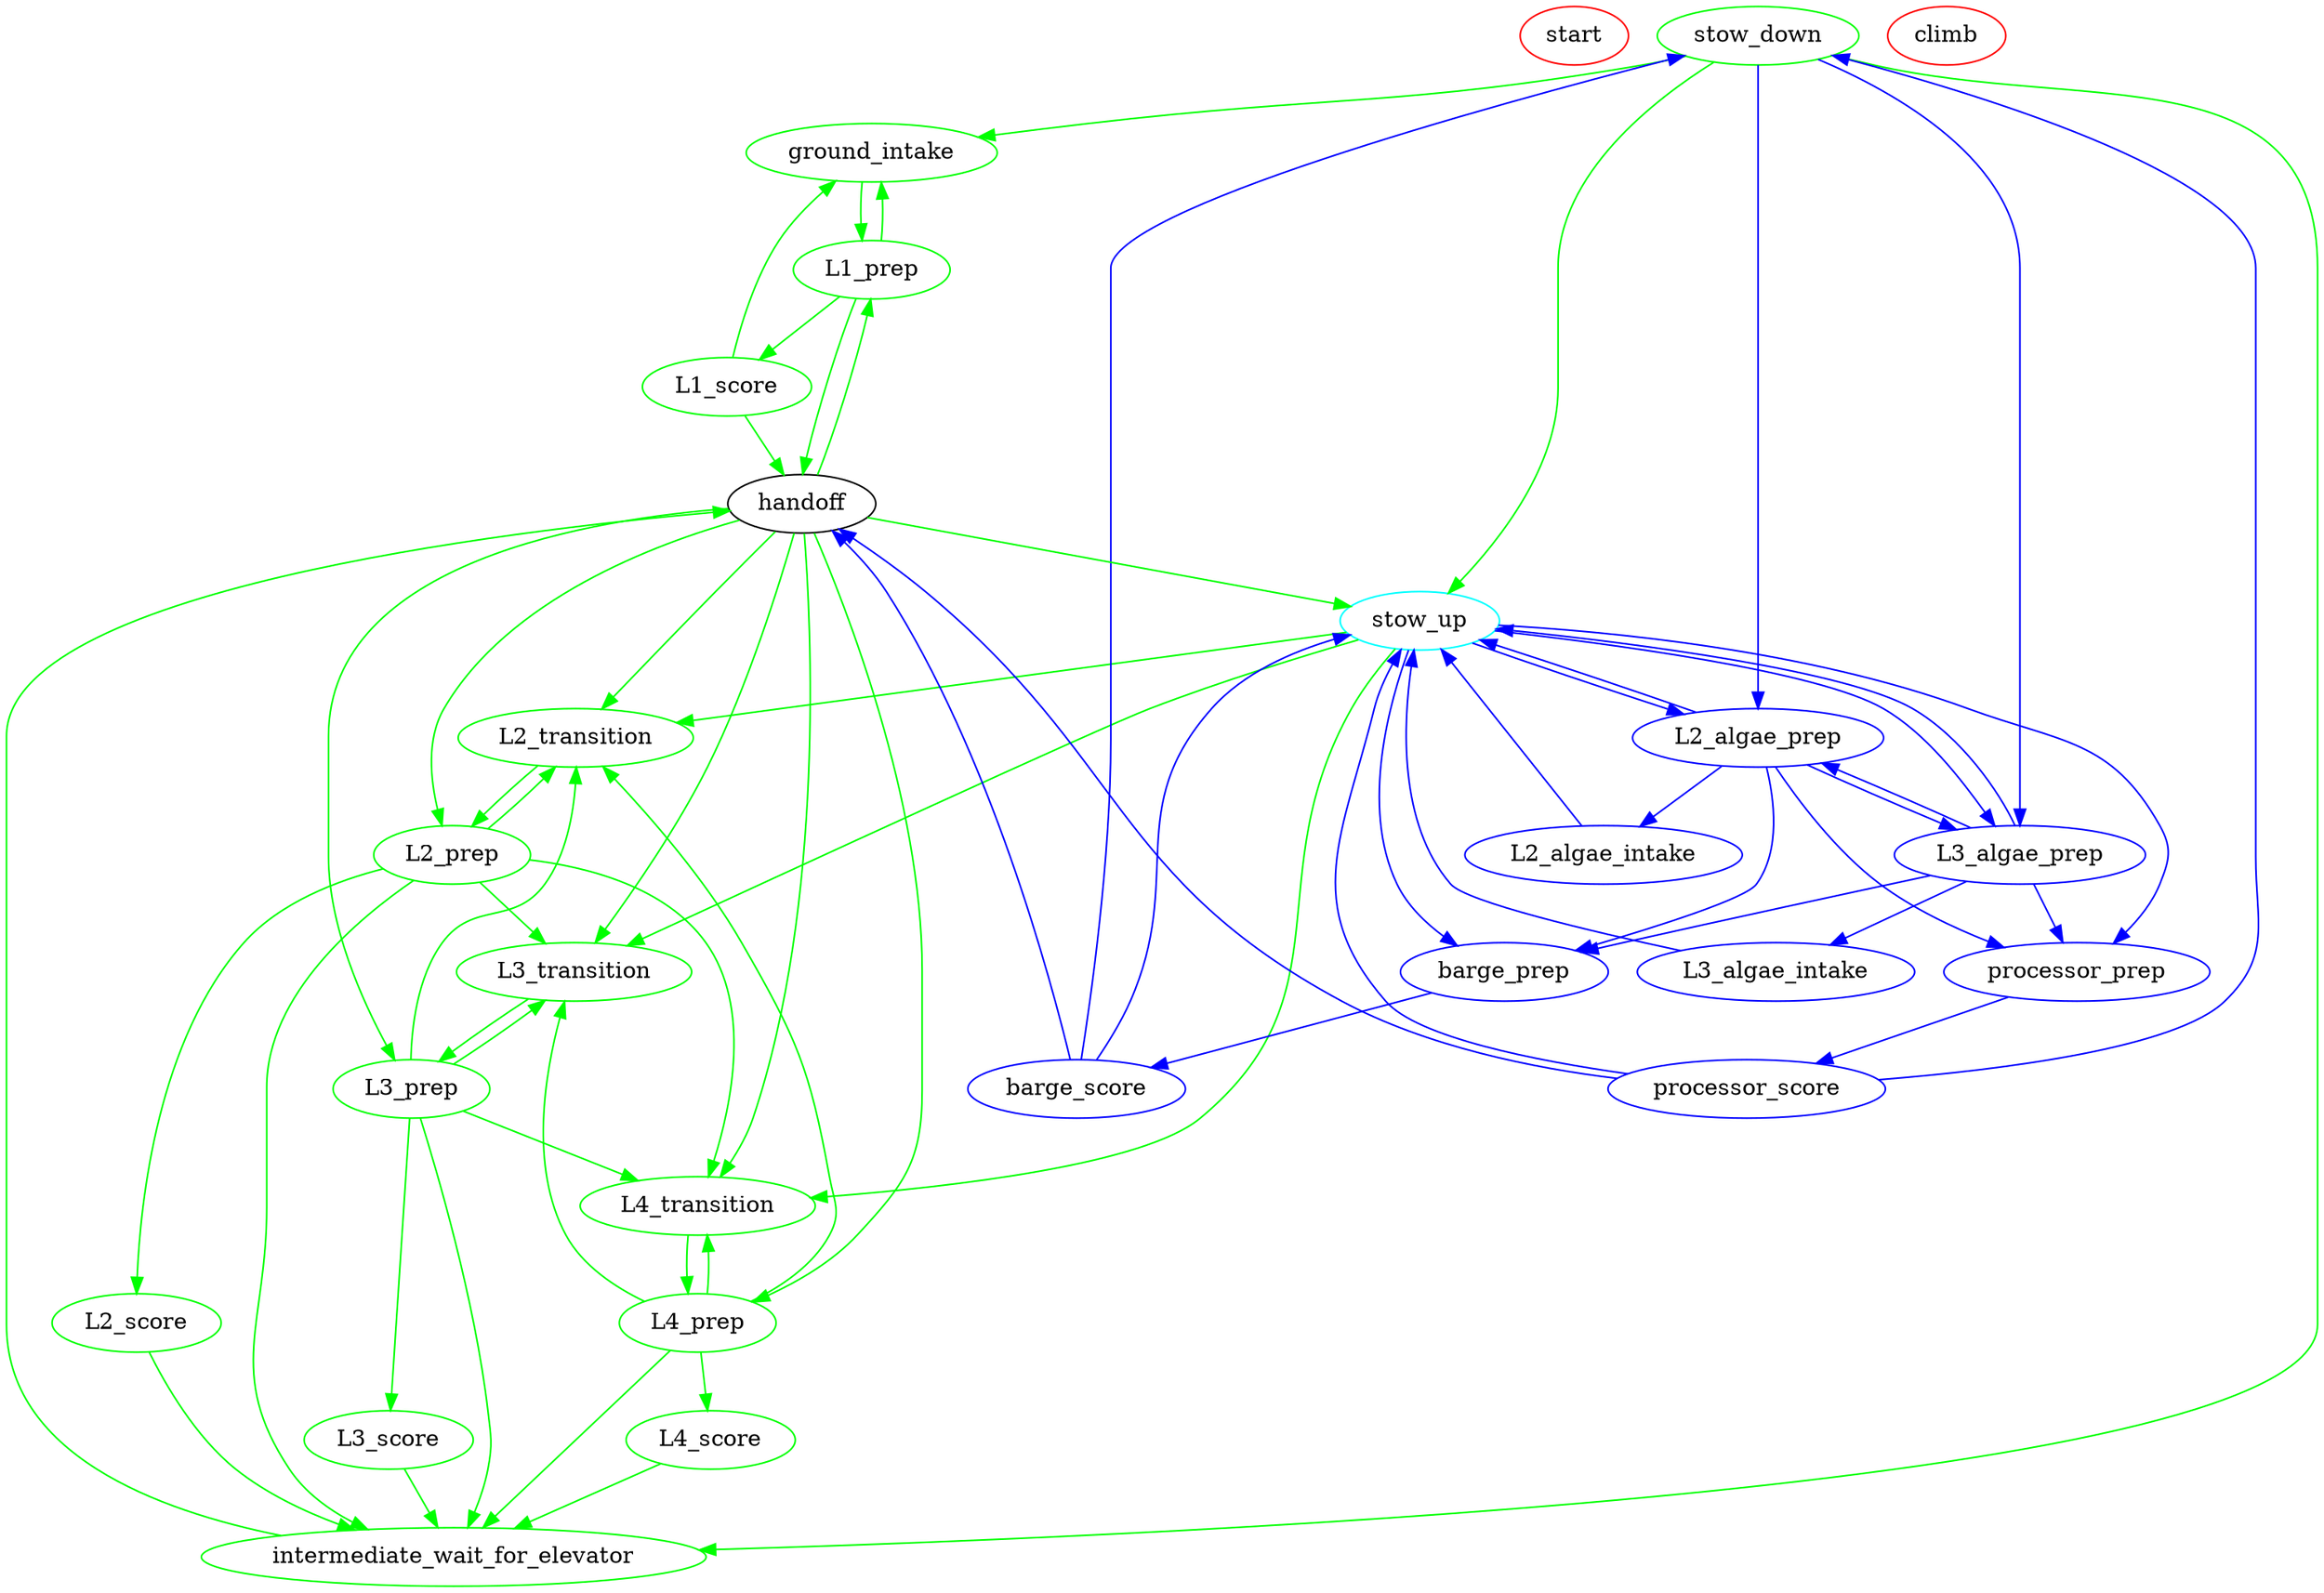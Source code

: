 digraph Superstructure {
  /*
   * Graphviz DOT file for the superstructure state machine.
   * States are represented as nodes, and transitions are represented as edges.
  */

  // Node definitions
  start [color = red]

  stow_down [color = green]

  ground_intake [color = green]

  L1_score [color = green]
  L2_score [color = green]
  L3_score [color = green]
  L4_score [color = green]
  
  stow_up [color = cyan]
  
  L2_algae_prep [color = blue]
  L3_algae_prep [color = blue]
  
  L2_algae_intake [color = blue]
  L3_algae_intake [color = blue]

  barge_prep [color = blue]
  barge_score [color = blue]
  
  processor_prep [color = blue]
  processor_score [color = blue]

  # Prep states
  L1_prep [color = green]
  L2_prep [color = green]
  L3_prep [color = green]
  L4_prep [color = green]

  # Transition States
  L2_transition [color = green]
  L3_transition [color = green]
  L4_transition [color = green]

  climb [color = red]
  
  # Transition states are inherently wait_for_elevator states but for different levels
  intermediate_wait_for_elevator [color = green]
  
  # Basic Handoff Edges
  stow_down -> stow_up [color = green]
  handoff -> stow_up [color = green]
  
  stow_up -> L2_transition [color = green]
  stow_up -> L3_transition [color = green]
  stow_up -> L4_transition [color = green]
   
  # Coral Edges
  handoff -> L1_prep [color = green]
  handoff -> L2_transition [color = green]
  handoff -> L3_transition [color = green]
  handoff -> L4_transition [color = green]
  
  handoff -> L2_prep [color = green]
  handoff -> L3_prep [color = green]
  handoff -> L4_prep [color = green]

  stow_down -> intermediate_wait_for_elevator [color = green]
  intermediate_wait_for_elevator -> handoff [color = green]
  ground_intake -> L1_prep [color = green]
  stow_down -> ground_intake [color = green]

  L1_prep -> ground_intake [color = green]

  L1_prep -> L1_score [color = green]
  L2_prep -> L2_score [color = green]
  L3_prep -> L3_score [color = green]
  L4_prep -> L4_score [color = green]

  L2_prep -> intermediate_wait_for_elevator [color = green]
  L3_prep -> intermediate_wait_for_elevator [color = green]
  L4_prep -> intermediate_wait_for_elevator [color = green]
  
  L1_score -> ground_intake [color = green]
  L1_prep -> handoff [color = green]
  L1_score -> handoff [color = green]
    
  L2_score -> intermediate_wait_for_elevator [color = green]
  L3_score -> intermediate_wait_for_elevator [color = green]
  L4_score -> intermediate_wait_for_elevator [color = green]

  L2_prep -> L3_transition [color = green]
  L2_prep -> L4_transition [color = green]
  L3_prep -> L2_transition [color = green]
  L3_prep -> L4_transition [color = green]
  L4_prep -> L3_transition [color = green]
  L4_prep -> L2_transition [color = green]

  L2_transition -> L2_prep [color = green]
  L3_transition -> L3_prep [color = green]
  L4_transition -> L4_prep [color = green]

  L2_prep -> L2_transition [color = green]
  L3_prep -> L3_transition [color = green]
  L4_prep -> L4_transition [color = green]
  
  # Algae Edges
  stow_up -> L2_algae_prep [color = blue]
  stow_up -> L3_algae_prep [color = blue]
  stow_up -> barge_prep [color = blue]
  stow_up -> processor_prep [color = blue]
  
  stow_down -> L2_algae_prep [color = blue]
  stow_down -> L3_algae_prep [color = blue]
  
  L2_algae_prep -> barge_prep [color = blue]
  L3_algae_prep -> barge_prep [color = blue]
  
  L2_algae_prep -> processor_prep [color = blue]
  L3_algae_prep -> processor_prep [color = blue]
  
  L2_algae_prep -> stow_up [color = blue]
  L3_algae_prep -> stow_up [color = blue]
  
  L2_algae_prep -> L2_algae_intake [color = blue]
  L3_algae_prep -> L3_algae_intake [color = blue]
  
  L2_algae_intake -> stow_up [color = blue]
  L3_algae_intake -> stow_up [color = blue]
  
  barge_prep -> barge_score [color = blue]
  processor_prep -> processor_score [color = blue]
  
  processor_score -> stow_up [color = blue]
  processor_score -> stow_down [color = blue]
  processor_score -> handoff [color = blue]
  
  barge_score -> stow_up [color = blue]
  barge_score -> stow_down [color = blue]
  barge_score -> handoff [color = blue]
  
  L2_algae_prep -> L3_algae_prep [color = blue]
  L3_algae_prep -> L2_algae_prep [color = blue]
}